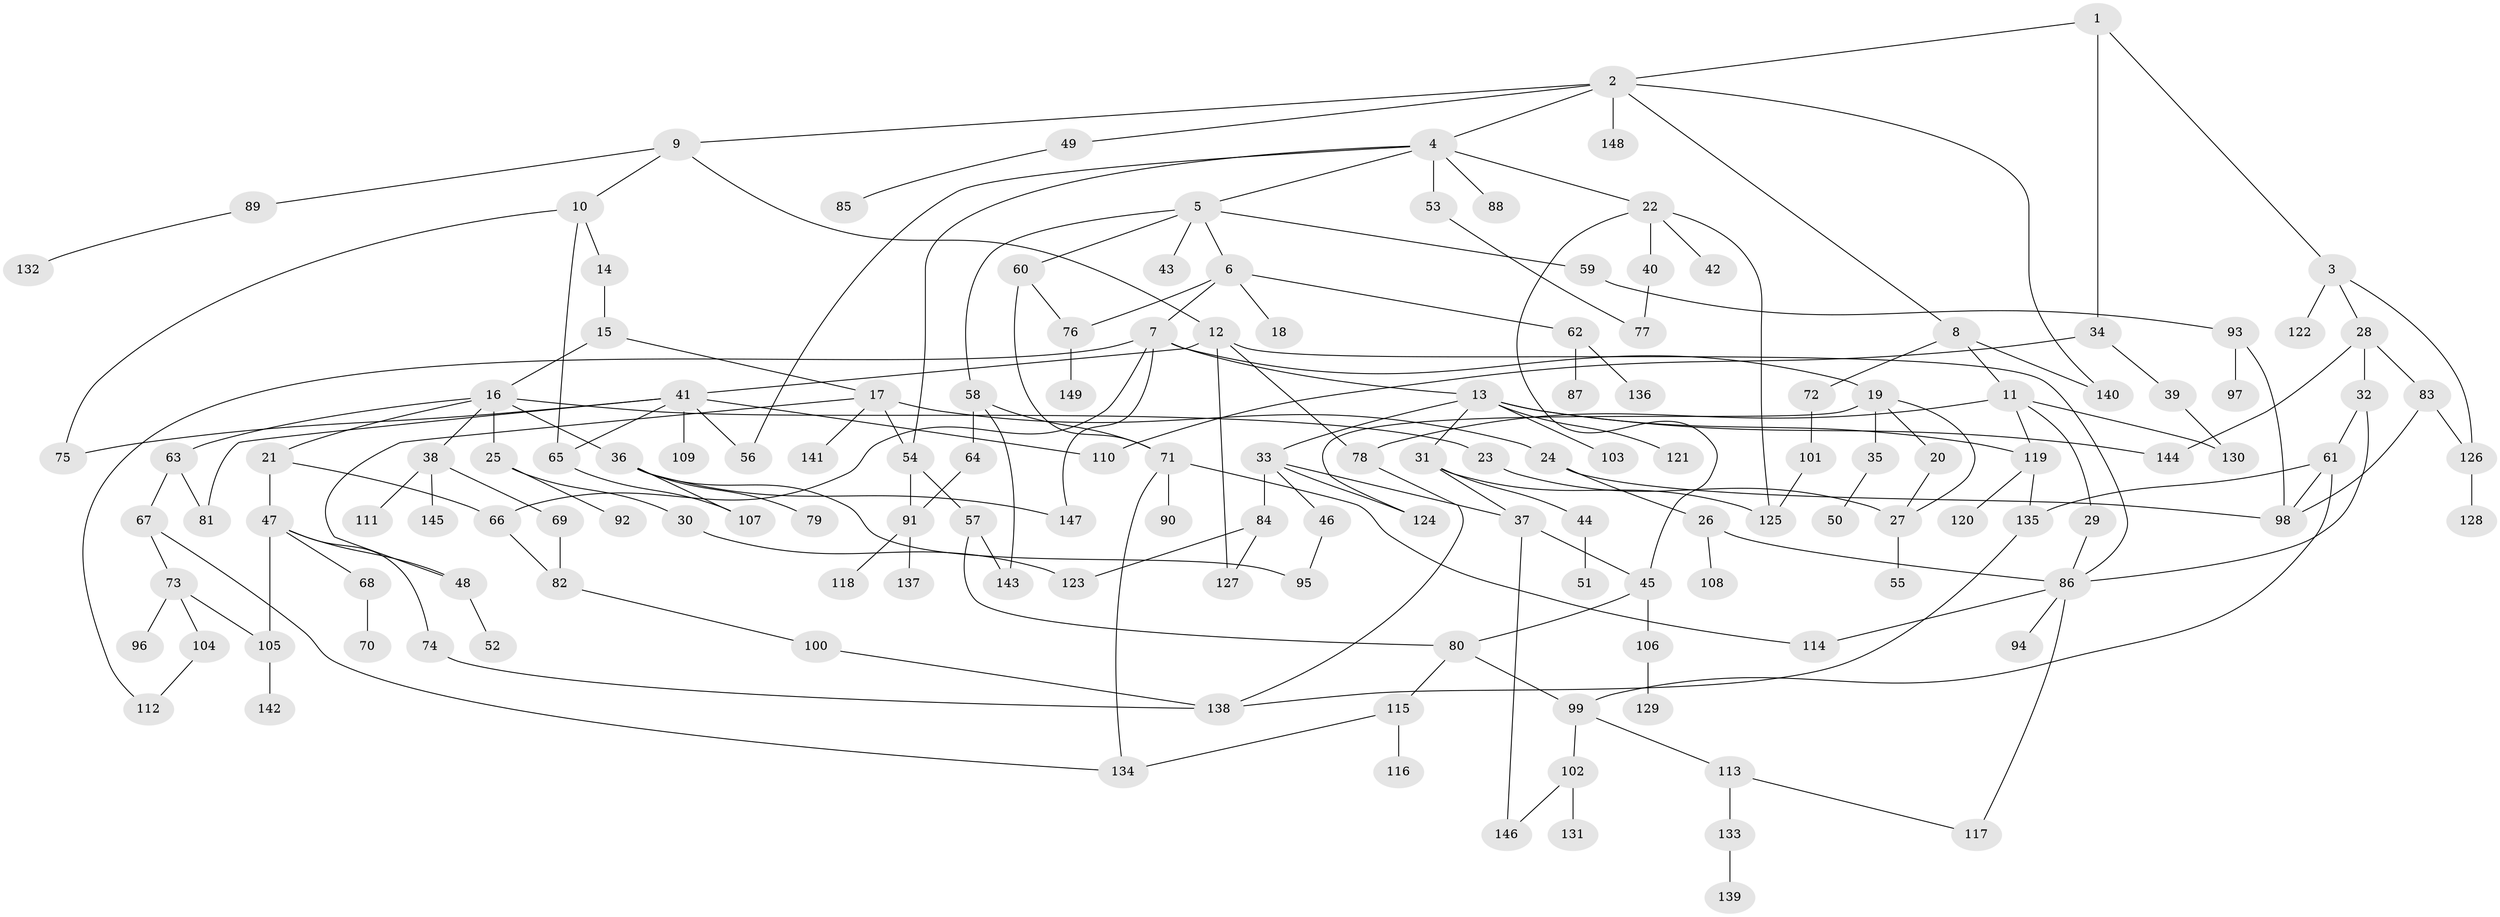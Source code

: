 // Generated by graph-tools (version 1.1) at 2025/10/02/27/25 16:10:55]
// undirected, 149 vertices, 199 edges
graph export_dot {
graph [start="1"]
  node [color=gray90,style=filled];
  1;
  2;
  3;
  4;
  5;
  6;
  7;
  8;
  9;
  10;
  11;
  12;
  13;
  14;
  15;
  16;
  17;
  18;
  19;
  20;
  21;
  22;
  23;
  24;
  25;
  26;
  27;
  28;
  29;
  30;
  31;
  32;
  33;
  34;
  35;
  36;
  37;
  38;
  39;
  40;
  41;
  42;
  43;
  44;
  45;
  46;
  47;
  48;
  49;
  50;
  51;
  52;
  53;
  54;
  55;
  56;
  57;
  58;
  59;
  60;
  61;
  62;
  63;
  64;
  65;
  66;
  67;
  68;
  69;
  70;
  71;
  72;
  73;
  74;
  75;
  76;
  77;
  78;
  79;
  80;
  81;
  82;
  83;
  84;
  85;
  86;
  87;
  88;
  89;
  90;
  91;
  92;
  93;
  94;
  95;
  96;
  97;
  98;
  99;
  100;
  101;
  102;
  103;
  104;
  105;
  106;
  107;
  108;
  109;
  110;
  111;
  112;
  113;
  114;
  115;
  116;
  117;
  118;
  119;
  120;
  121;
  122;
  123;
  124;
  125;
  126;
  127;
  128;
  129;
  130;
  131;
  132;
  133;
  134;
  135;
  136;
  137;
  138;
  139;
  140;
  141;
  142;
  143;
  144;
  145;
  146;
  147;
  148;
  149;
  1 -- 2;
  1 -- 3;
  1 -- 34;
  2 -- 4;
  2 -- 8;
  2 -- 9;
  2 -- 49;
  2 -- 140;
  2 -- 148;
  3 -- 28;
  3 -- 122;
  3 -- 126;
  4 -- 5;
  4 -- 22;
  4 -- 53;
  4 -- 88;
  4 -- 56;
  4 -- 54;
  5 -- 6;
  5 -- 43;
  5 -- 58;
  5 -- 59;
  5 -- 60;
  6 -- 7;
  6 -- 18;
  6 -- 62;
  6 -- 76;
  7 -- 13;
  7 -- 19;
  7 -- 66;
  7 -- 112;
  7 -- 147;
  8 -- 11;
  8 -- 72;
  8 -- 140;
  9 -- 10;
  9 -- 12;
  9 -- 89;
  10 -- 14;
  10 -- 65;
  10 -- 75;
  11 -- 29;
  11 -- 78;
  11 -- 119;
  11 -- 130;
  12 -- 41;
  12 -- 78;
  12 -- 86;
  12 -- 127;
  13 -- 31;
  13 -- 33;
  13 -- 103;
  13 -- 121;
  13 -- 144;
  13 -- 119;
  14 -- 15;
  15 -- 16;
  15 -- 17;
  16 -- 21;
  16 -- 23;
  16 -- 25;
  16 -- 36;
  16 -- 38;
  16 -- 63;
  17 -- 24;
  17 -- 54;
  17 -- 141;
  17 -- 48;
  19 -- 20;
  19 -- 35;
  19 -- 124;
  19 -- 27;
  20 -- 27;
  21 -- 47;
  21 -- 66;
  22 -- 40;
  22 -- 42;
  22 -- 125;
  22 -- 45;
  23 -- 27;
  24 -- 26;
  24 -- 98;
  25 -- 30;
  25 -- 92;
  26 -- 86;
  26 -- 108;
  27 -- 55;
  28 -- 32;
  28 -- 83;
  28 -- 144;
  29 -- 86;
  30 -- 123;
  31 -- 44;
  31 -- 125;
  31 -- 37;
  32 -- 61;
  32 -- 86;
  33 -- 37;
  33 -- 46;
  33 -- 84;
  33 -- 124;
  34 -- 39;
  34 -- 110;
  35 -- 50;
  36 -- 79;
  36 -- 95;
  36 -- 107;
  36 -- 147;
  37 -- 45;
  37 -- 146;
  38 -- 69;
  38 -- 111;
  38 -- 145;
  39 -- 130;
  40 -- 77;
  41 -- 56;
  41 -- 75;
  41 -- 109;
  41 -- 110;
  41 -- 81;
  41 -- 65;
  44 -- 51;
  45 -- 106;
  45 -- 80;
  46 -- 95;
  47 -- 48;
  47 -- 68;
  47 -- 74;
  47 -- 105;
  48 -- 52;
  49 -- 85;
  53 -- 77;
  54 -- 57;
  54 -- 91;
  57 -- 80;
  57 -- 143;
  58 -- 64;
  58 -- 143;
  58 -- 71;
  59 -- 93;
  60 -- 71;
  60 -- 76;
  61 -- 99;
  61 -- 135;
  61 -- 98;
  62 -- 87;
  62 -- 136;
  63 -- 67;
  63 -- 81;
  64 -- 91;
  65 -- 107;
  66 -- 82;
  67 -- 73;
  67 -- 134;
  68 -- 70;
  69 -- 82;
  71 -- 90;
  71 -- 114;
  71 -- 134;
  72 -- 101;
  73 -- 96;
  73 -- 104;
  73 -- 105;
  74 -- 138;
  76 -- 149;
  78 -- 138;
  80 -- 115;
  80 -- 99;
  82 -- 100;
  83 -- 126;
  83 -- 98;
  84 -- 123;
  84 -- 127;
  86 -- 94;
  86 -- 114;
  86 -- 117;
  89 -- 132;
  91 -- 118;
  91 -- 137;
  93 -- 97;
  93 -- 98;
  99 -- 102;
  99 -- 113;
  100 -- 138;
  101 -- 125;
  102 -- 131;
  102 -- 146;
  104 -- 112;
  105 -- 142;
  106 -- 129;
  113 -- 117;
  113 -- 133;
  115 -- 116;
  115 -- 134;
  119 -- 120;
  119 -- 135;
  126 -- 128;
  133 -- 139;
  135 -- 138;
}
